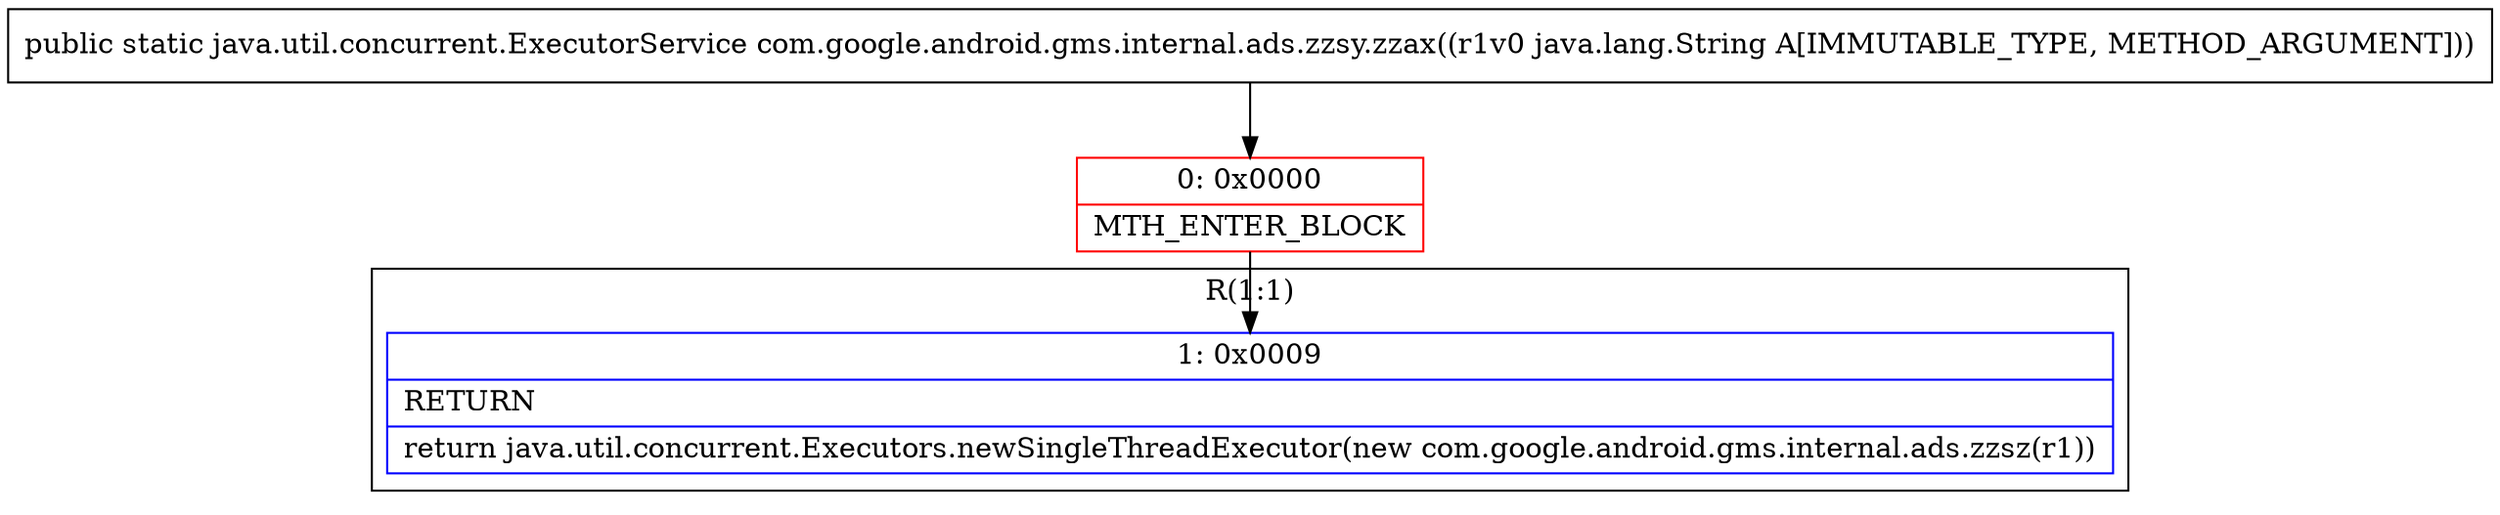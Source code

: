 digraph "CFG forcom.google.android.gms.internal.ads.zzsy.zzax(Ljava\/lang\/String;)Ljava\/util\/concurrent\/ExecutorService;" {
subgraph cluster_Region_1724235481 {
label = "R(1:1)";
node [shape=record,color=blue];
Node_1 [shape=record,label="{1\:\ 0x0009|RETURN\l|return java.util.concurrent.Executors.newSingleThreadExecutor(new com.google.android.gms.internal.ads.zzsz(r1))\l}"];
}
Node_0 [shape=record,color=red,label="{0\:\ 0x0000|MTH_ENTER_BLOCK\l}"];
MethodNode[shape=record,label="{public static java.util.concurrent.ExecutorService com.google.android.gms.internal.ads.zzsy.zzax((r1v0 java.lang.String A[IMMUTABLE_TYPE, METHOD_ARGUMENT])) }"];
MethodNode -> Node_0;
Node_0 -> Node_1;
}

